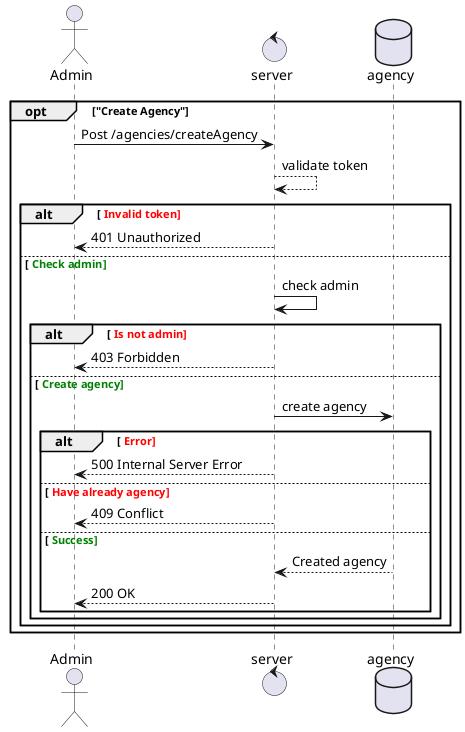 @startuml create Agency
    actor Admin
    control server
    database agency

    opt "Create Agency"
        Admin -> server : Post /agencies/createAgency
        server --> server : validate token
        alt <font color=Red> Invalid token
            Admin <-- server : 401 Unauthorized
        else <font color=Green> Check admin
                server -> server : check admin
            alt <font color=Red> Is not admin
                Admin <-- server : 403 Forbidden
            else <font color=Green> Create agency
                server -> agency : create agency
                alt <font color=Red> Error
                    Admin <-- server : 500 Internal Server Error
                else <font color=Red> Have already agency
                    Admin <-- server : 409 Conflict
                else <font color=Green> Success
                    server <-- agency : Created agency
                    Admin <-- server : 200 OK
                end
            end
        end
    end
@enduml